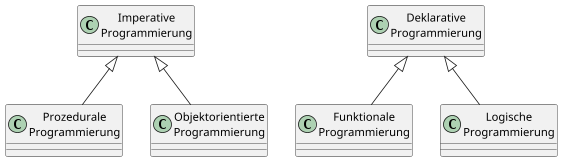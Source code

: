@startuml
'https://plantuml.com/class-diagram

skinparam groupInheritance 1

scale 0.8

class "Imperative\nProgrammierung" as IP
class "Prozedurale\nProgrammierung" as PP
class "Objektorientierte\nProgrammierung" as OOP

class "Deklarative\nProgrammierung" as DP
class "Funktionale\nProgrammierung" as FP
class "Logische\nProgrammierung" as LP

IP <|-- PP
IP <|-- OOP

DP <|-- FP
DP <|-- LP

@enduml
